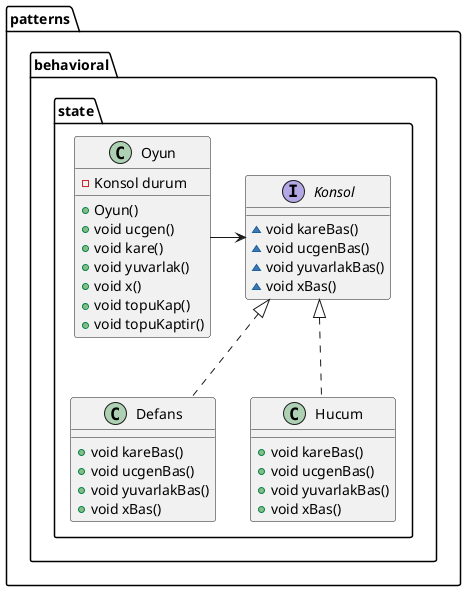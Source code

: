 @startuml
class patterns.behavioral.state.Defans {
+ void kareBas()
+ void ucgenBas()
+ void yuvarlakBas()
+ void xBas()
}
class patterns.behavioral.state.Oyun {
- Konsol durum
+ Oyun()
+ void ucgen()
+ void kare()
+ void yuvarlak()
+ void x()
+ void topuKap()
+ void topuKaptir()
}
interface patterns.behavioral.state.Konsol {
~ void kareBas()
~ void ucgenBas()
~ void yuvarlakBas()
~ void xBas()
}
class patterns.behavioral.state.Hucum {
+ void kareBas()
+ void ucgenBas()
+ void yuvarlakBas()
+ void xBas()
}
patterns.behavioral.state.Oyun -> patterns.behavioral.state.Konsol
patterns.behavioral.state.Konsol <|.. patterns.behavioral.state.Defans
patterns.behavioral.state.Konsol <|.. patterns.behavioral.state.Hucum
@enduml